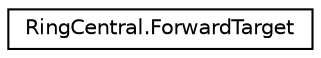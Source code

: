 digraph "Graphical Class Hierarchy"
{
 // LATEX_PDF_SIZE
  edge [fontname="Helvetica",fontsize="10",labelfontname="Helvetica",labelfontsize="10"];
  node [fontname="Helvetica",fontsize="10",shape=record];
  rankdir="LR";
  Node0 [label="RingCentral.ForwardTarget",height=0.2,width=0.4,color="black", fillcolor="white", style="filled",URL="$classRingCentral_1_1ForwardTarget.html",tooltip="Identifier of a call party the call will be forwarded to. Only one of these parameters: phoneNumber,..."];
}
